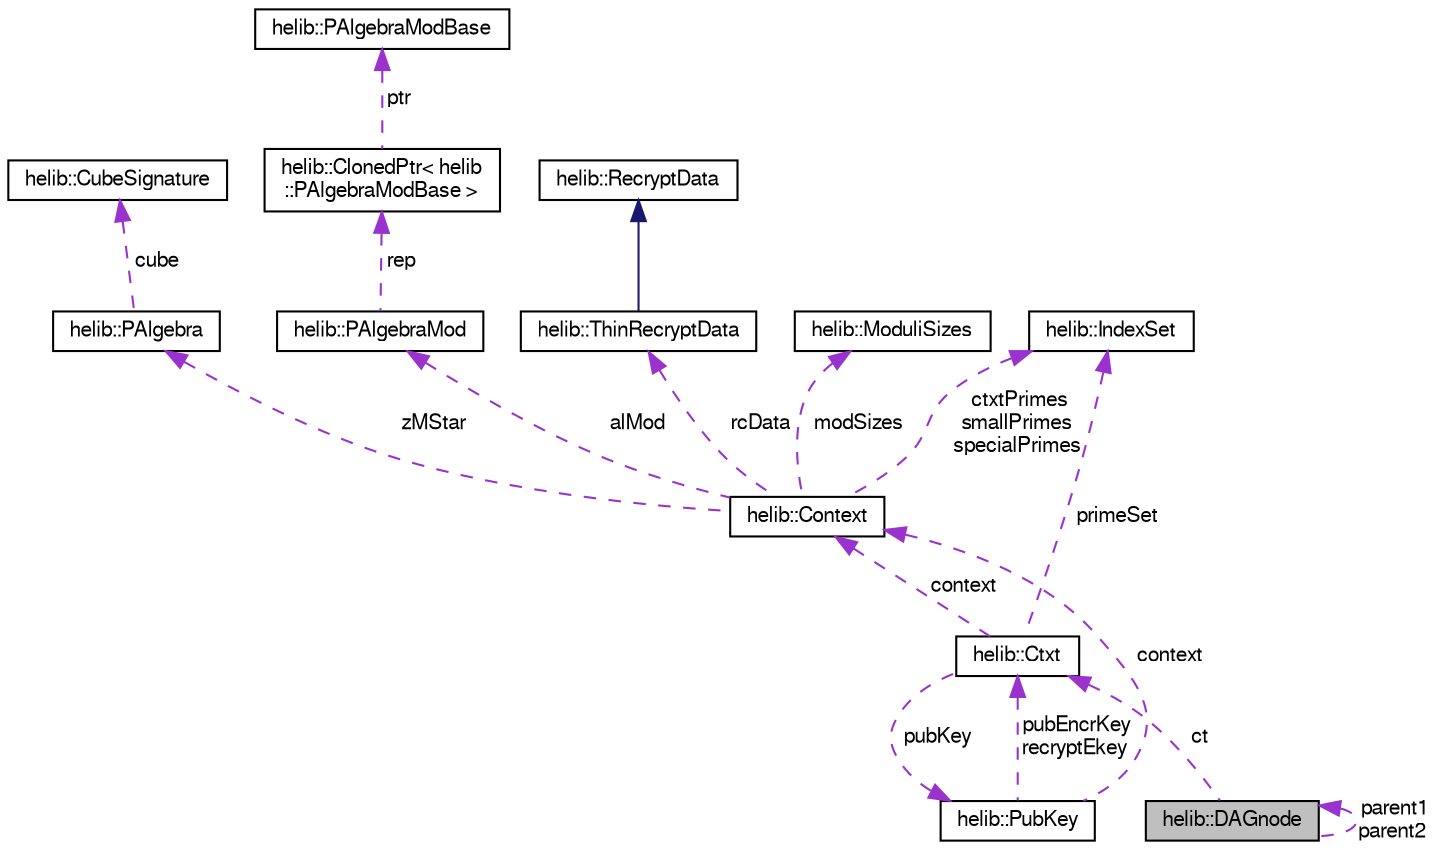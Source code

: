 digraph "helib::DAGnode"
{
  edge [fontname="FreeSans",fontsize="10",labelfontname="FreeSans",labelfontsize="10"];
  node [fontname="FreeSans",fontsize="10",shape=record];
  Node1 [label="helib::DAGnode",height=0.2,width=0.4,color="black", fillcolor="grey75", style="filled", fontcolor="black"];
  Node2 -> Node1 [dir="back",color="darkorchid3",fontsize="10",style="dashed",label=" ct" ];
  Node2 [label="helib::Ctxt",height=0.2,width=0.4,color="black", fillcolor="white", style="filled",URL="$classhelib_1_1_ctxt.html",tooltip="A Ctxt object holds a single ciphertext. "];
  Node3 -> Node2 [dir="back",color="darkorchid3",fontsize="10",style="dashed",label=" context" ];
  Node3 [label="helib::Context",height=0.2,width=0.4,color="black", fillcolor="white", style="filled",URL="$classhelib_1_1_context.html",tooltip="Maintaining the HE scheme parameters. "];
  Node4 -> Node3 [dir="back",color="darkorchid3",fontsize="10",style="dashed",label=" modSizes" ];
  Node4 [label="helib::ModuliSizes",height=0.2,width=0.4,color="black", fillcolor="white", style="filled",URL="$classhelib_1_1_moduli_sizes.html",tooltip="A helper class to map required modulo-sizes to primeSets. "];
  Node5 -> Node3 [dir="back",color="darkorchid3",fontsize="10",style="dashed",label=" rcData" ];
  Node5 [label="helib::ThinRecryptData",height=0.2,width=0.4,color="black", fillcolor="white", style="filled",URL="$classhelib_1_1_thin_recrypt_data.html",tooltip="Same as above, but for \"thin\" bootstrapping, where the slots are assumed to contain constants..."];
  Node6 -> Node5 [dir="back",color="midnightblue",fontsize="10",style="solid"];
  Node6 [label="helib::RecryptData",height=0.2,width=0.4,color="black", fillcolor="white", style="filled",URL="$classhelib_1_1_recrypt_data.html",tooltip="A structure to hold recryption-related data inside the Context. "];
  Node7 -> Node3 [dir="back",color="darkorchid3",fontsize="10",style="dashed",label=" ctxtPrimes\nsmallPrimes\nspecialPrimes" ];
  Node7 [label="helib::IndexSet",height=0.2,width=0.4,color="black", fillcolor="white", style="filled",URL="$classhelib_1_1_index_set.html",tooltip="A dynamic set of non-negative integers. "];
  Node8 -> Node3 [dir="back",color="darkorchid3",fontsize="10",style="dashed",label=" zMStar" ];
  Node8 [label="helib::PAlgebra",height=0.2,width=0.4,color="black", fillcolor="white", style="filled",URL="$classhelib_1_1_p_algebra.html",tooltip="The structure of (Z/mZ)* /(p) "];
  Node9 -> Node8 [dir="back",color="darkorchid3",fontsize="10",style="dashed",label=" cube" ];
  Node9 [label="helib::CubeSignature",height=0.2,width=0.4,color="black", fillcolor="white", style="filled",URL="$classhelib_1_1_cube_signature.html",tooltip="Holds a vector of dimensions for a hypercube and some additional data. "];
  Node10 -> Node3 [dir="back",color="darkorchid3",fontsize="10",style="dashed",label=" alMod" ];
  Node10 [label="helib::PAlgebraMod",height=0.2,width=0.4,color="black", fillcolor="white", style="filled",URL="$classhelib_1_1_p_algebra_mod.html",tooltip="The structure of Z[X]/(Phi_m(X), p) "];
  Node11 -> Node10 [dir="back",color="darkorchid3",fontsize="10",style="dashed",label=" rep" ];
  Node11 [label="helib::ClonedPtr\< helib\l::PAlgebraModBase \>",height=0.2,width=0.4,color="black", fillcolor="white", style="filled",URL="$classhelib_1_1_cloned_ptr.html"];
  Node12 -> Node11 [dir="back",color="darkorchid3",fontsize="10",style="dashed",label=" ptr" ];
  Node12 [label="helib::PAlgebraModBase",height=0.2,width=0.4,color="black", fillcolor="white", style="filled",URL="$classhelib_1_1_p_algebra_mod_base.html",tooltip="Virtual base class for PAlgebraMod. "];
  Node7 -> Node2 [dir="back",color="darkorchid3",fontsize="10",style="dashed",label=" primeSet" ];
  Node13 -> Node2 [dir="back",color="darkorchid3",fontsize="10",style="dashed",label=" pubKey" ];
  Node13 [label="helib::PubKey",height=0.2,width=0.4,color="black", fillcolor="white", style="filled",URL="$classhelib_1_1_pub_key.html",tooltip="The public key. "];
  Node2 -> Node13 [dir="back",color="darkorchid3",fontsize="10",style="dashed",label=" pubEncrKey\nrecryptEkey" ];
  Node3 -> Node13 [dir="back",color="darkorchid3",fontsize="10",style="dashed",label=" context" ];
  Node1 -> Node1 [dir="back",color="darkorchid3",fontsize="10",style="dashed",label=" parent1\nparent2" ];
}
